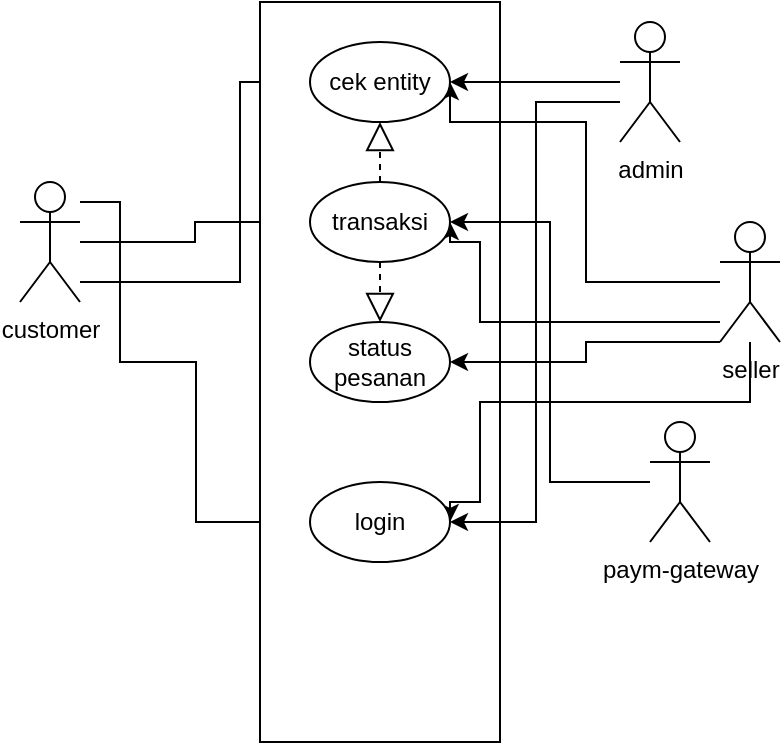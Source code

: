 <mxfile version="28.2.8">
  <diagram name="Page-1" id="1DuBL_V5Yw3ONhZ47OwN">
    <mxGraphModel dx="834" dy="422" grid="1" gridSize="10" guides="1" tooltips="1" connect="1" arrows="1" fold="1" page="1" pageScale="1" pageWidth="850" pageHeight="1100" math="0" shadow="0">
      <root>
        <mxCell id="0" />
        <mxCell id="1" parent="0" />
        <mxCell id="aIYe8u-Pt6NoA9QtNw-V-17" style="edgeStyle=orthogonalEdgeStyle;rounded=0;orthogonalLoop=1;jettySize=auto;html=1;entryX=0;entryY=0.5;entryDx=0;entryDy=0;" edge="1" parent="1" source="aIYe8u-Pt6NoA9QtNw-V-1" target="aIYe8u-Pt6NoA9QtNw-V-12">
          <mxGeometry relative="1" as="geometry">
            <Array as="points">
              <mxPoint x="190" y="190" />
              <mxPoint x="190" y="90" />
            </Array>
          </mxGeometry>
        </mxCell>
        <mxCell id="aIYe8u-Pt6NoA9QtNw-V-18" style="edgeStyle=orthogonalEdgeStyle;rounded=0;orthogonalLoop=1;jettySize=auto;html=1;" edge="1" parent="1" source="aIYe8u-Pt6NoA9QtNw-V-1" target="aIYe8u-Pt6NoA9QtNw-V-14">
          <mxGeometry relative="1" as="geometry" />
        </mxCell>
        <mxCell id="aIYe8u-Pt6NoA9QtNw-V-19" style="edgeStyle=orthogonalEdgeStyle;rounded=0;orthogonalLoop=1;jettySize=auto;html=1;entryX=0;entryY=0.5;entryDx=0;entryDy=0;" edge="1" parent="1" source="aIYe8u-Pt6NoA9QtNw-V-1" target="aIYe8u-Pt6NoA9QtNw-V-16">
          <mxGeometry relative="1" as="geometry">
            <Array as="points">
              <mxPoint x="130" y="150" />
              <mxPoint x="130" y="230" />
              <mxPoint x="168" y="230" />
              <mxPoint x="168" y="310" />
            </Array>
          </mxGeometry>
        </mxCell>
        <mxCell id="aIYe8u-Pt6NoA9QtNw-V-1" value="customer" style="shape=umlActor;verticalLabelPosition=bottom;verticalAlign=top;html=1;outlineConnect=0;" vertex="1" parent="1">
          <mxGeometry x="80" y="140" width="30" height="60" as="geometry" />
        </mxCell>
        <mxCell id="aIYe8u-Pt6NoA9QtNw-V-2" value="" style="rounded=0;whiteSpace=wrap;html=1;" vertex="1" parent="1">
          <mxGeometry x="200" y="50" width="120" height="370" as="geometry" />
        </mxCell>
        <mxCell id="aIYe8u-Pt6NoA9QtNw-V-26" style="edgeStyle=orthogonalEdgeStyle;rounded=0;orthogonalLoop=1;jettySize=auto;html=1;entryX=1;entryY=0.5;entryDx=0;entryDy=0;" edge="1" parent="1" source="aIYe8u-Pt6NoA9QtNw-V-3" target="aIYe8u-Pt6NoA9QtNw-V-14">
          <mxGeometry relative="1" as="geometry" />
        </mxCell>
        <mxCell id="aIYe8u-Pt6NoA9QtNw-V-3" value="&lt;div&gt;paym-gateway&lt;/div&gt;" style="shape=umlActor;verticalLabelPosition=bottom;verticalAlign=top;html=1;outlineConnect=0;" vertex="1" parent="1">
          <mxGeometry x="395" y="260" width="30" height="60" as="geometry" />
        </mxCell>
        <mxCell id="aIYe8u-Pt6NoA9QtNw-V-21" style="edgeStyle=orthogonalEdgeStyle;rounded=0;orthogonalLoop=1;jettySize=auto;html=1;entryX=1;entryY=0.5;entryDx=0;entryDy=0;" edge="1" parent="1" source="aIYe8u-Pt6NoA9QtNw-V-8" target="aIYe8u-Pt6NoA9QtNw-V-12">
          <mxGeometry relative="1" as="geometry" />
        </mxCell>
        <mxCell id="aIYe8u-Pt6NoA9QtNw-V-22" style="edgeStyle=orthogonalEdgeStyle;rounded=0;orthogonalLoop=1;jettySize=auto;html=1;entryX=1;entryY=0.5;entryDx=0;entryDy=0;" edge="1" parent="1" source="aIYe8u-Pt6NoA9QtNw-V-8" target="aIYe8u-Pt6NoA9QtNw-V-16">
          <mxGeometry relative="1" as="geometry">
            <Array as="points">
              <mxPoint x="338" y="100" />
              <mxPoint x="338" y="310" />
            </Array>
          </mxGeometry>
        </mxCell>
        <mxCell id="aIYe8u-Pt6NoA9QtNw-V-8" value="&lt;div&gt;admin&lt;/div&gt;" style="shape=umlActor;verticalLabelPosition=bottom;verticalAlign=top;html=1;outlineConnect=0;" vertex="1" parent="1">
          <mxGeometry x="380" y="60" width="30" height="60" as="geometry" />
        </mxCell>
        <mxCell id="aIYe8u-Pt6NoA9QtNw-V-23" style="edgeStyle=orthogonalEdgeStyle;rounded=0;orthogonalLoop=1;jettySize=auto;html=1;entryX=1;entryY=0.5;entryDx=0;entryDy=0;" edge="1" parent="1" source="aIYe8u-Pt6NoA9QtNw-V-9" target="aIYe8u-Pt6NoA9QtNw-V-12">
          <mxGeometry relative="1" as="geometry">
            <Array as="points">
              <mxPoint x="363" y="190" />
              <mxPoint x="363" y="110" />
              <mxPoint x="295" y="110" />
            </Array>
          </mxGeometry>
        </mxCell>
        <mxCell id="aIYe8u-Pt6NoA9QtNw-V-25" style="edgeStyle=orthogonalEdgeStyle;rounded=0;orthogonalLoop=1;jettySize=auto;html=1;entryX=1;entryY=0.5;entryDx=0;entryDy=0;" edge="1" parent="1" source="aIYe8u-Pt6NoA9QtNw-V-9" target="aIYe8u-Pt6NoA9QtNw-V-15">
          <mxGeometry relative="1" as="geometry">
            <Array as="points">
              <mxPoint x="363" y="220" />
              <mxPoint x="363" y="230" />
            </Array>
          </mxGeometry>
        </mxCell>
        <mxCell id="aIYe8u-Pt6NoA9QtNw-V-27" style="edgeStyle=orthogonalEdgeStyle;rounded=0;orthogonalLoop=1;jettySize=auto;html=1;entryX=1;entryY=0.5;entryDx=0;entryDy=0;" edge="1" parent="1" source="aIYe8u-Pt6NoA9QtNw-V-9" target="aIYe8u-Pt6NoA9QtNw-V-14">
          <mxGeometry relative="1" as="geometry">
            <Array as="points">
              <mxPoint x="310" y="210" />
              <mxPoint x="310" y="170" />
              <mxPoint x="295" y="170" />
            </Array>
          </mxGeometry>
        </mxCell>
        <mxCell id="aIYe8u-Pt6NoA9QtNw-V-36" style="edgeStyle=orthogonalEdgeStyle;rounded=0;orthogonalLoop=1;jettySize=auto;html=1;entryX=1;entryY=0.5;entryDx=0;entryDy=0;" edge="1" parent="1" source="aIYe8u-Pt6NoA9QtNw-V-9" target="aIYe8u-Pt6NoA9QtNw-V-16">
          <mxGeometry relative="1" as="geometry">
            <Array as="points">
              <mxPoint x="445" y="250" />
              <mxPoint x="310" y="250" />
              <mxPoint x="310" y="300" />
              <mxPoint x="295" y="300" />
            </Array>
          </mxGeometry>
        </mxCell>
        <mxCell id="aIYe8u-Pt6NoA9QtNw-V-9" value="&lt;div&gt;seller&lt;/div&gt;" style="shape=umlActor;verticalLabelPosition=bottom;verticalAlign=top;html=1;outlineConnect=0;" vertex="1" parent="1">
          <mxGeometry x="430" y="160" width="30" height="60" as="geometry" />
        </mxCell>
        <mxCell id="aIYe8u-Pt6NoA9QtNw-V-12" value="cek entity" style="ellipse;whiteSpace=wrap;html=1;" vertex="1" parent="1">
          <mxGeometry x="225" y="70" width="70" height="40" as="geometry" />
        </mxCell>
        <mxCell id="aIYe8u-Pt6NoA9QtNw-V-14" value="transaksi" style="ellipse;whiteSpace=wrap;html=1;" vertex="1" parent="1">
          <mxGeometry x="225" y="140" width="70" height="40" as="geometry" />
        </mxCell>
        <mxCell id="aIYe8u-Pt6NoA9QtNw-V-15" value="status pesanan" style="ellipse;whiteSpace=wrap;html=1;" vertex="1" parent="1">
          <mxGeometry x="225" y="210" width="70" height="40" as="geometry" />
        </mxCell>
        <mxCell id="aIYe8u-Pt6NoA9QtNw-V-16" value="login" style="ellipse;whiteSpace=wrap;html=1;" vertex="1" parent="1">
          <mxGeometry x="225" y="290" width="70" height="40" as="geometry" />
        </mxCell>
        <mxCell id="aIYe8u-Pt6NoA9QtNw-V-33" value="" style="endArrow=block;dashed=1;endFill=0;endSize=12;html=1;rounded=0;entryX=0.5;entryY=0;entryDx=0;entryDy=0;exitX=0.5;exitY=1;exitDx=0;exitDy=0;" edge="1" parent="1" source="aIYe8u-Pt6NoA9QtNw-V-14" target="aIYe8u-Pt6NoA9QtNw-V-15">
          <mxGeometry width="160" relative="1" as="geometry">
            <mxPoint x="190" y="250" as="sourcePoint" />
            <mxPoint x="350" y="250" as="targetPoint" />
          </mxGeometry>
        </mxCell>
        <mxCell id="aIYe8u-Pt6NoA9QtNw-V-34" value="" style="endArrow=block;dashed=1;endFill=0;endSize=12;html=1;rounded=0;exitX=0.5;exitY=0;exitDx=0;exitDy=0;entryX=0.5;entryY=1;entryDx=0;entryDy=0;" edge="1" parent="1" source="aIYe8u-Pt6NoA9QtNw-V-14" target="aIYe8u-Pt6NoA9QtNw-V-12">
          <mxGeometry width="160" relative="1" as="geometry">
            <mxPoint x="180" y="130" as="sourcePoint" />
            <mxPoint x="340" y="130" as="targetPoint" />
          </mxGeometry>
        </mxCell>
      </root>
    </mxGraphModel>
  </diagram>
</mxfile>
